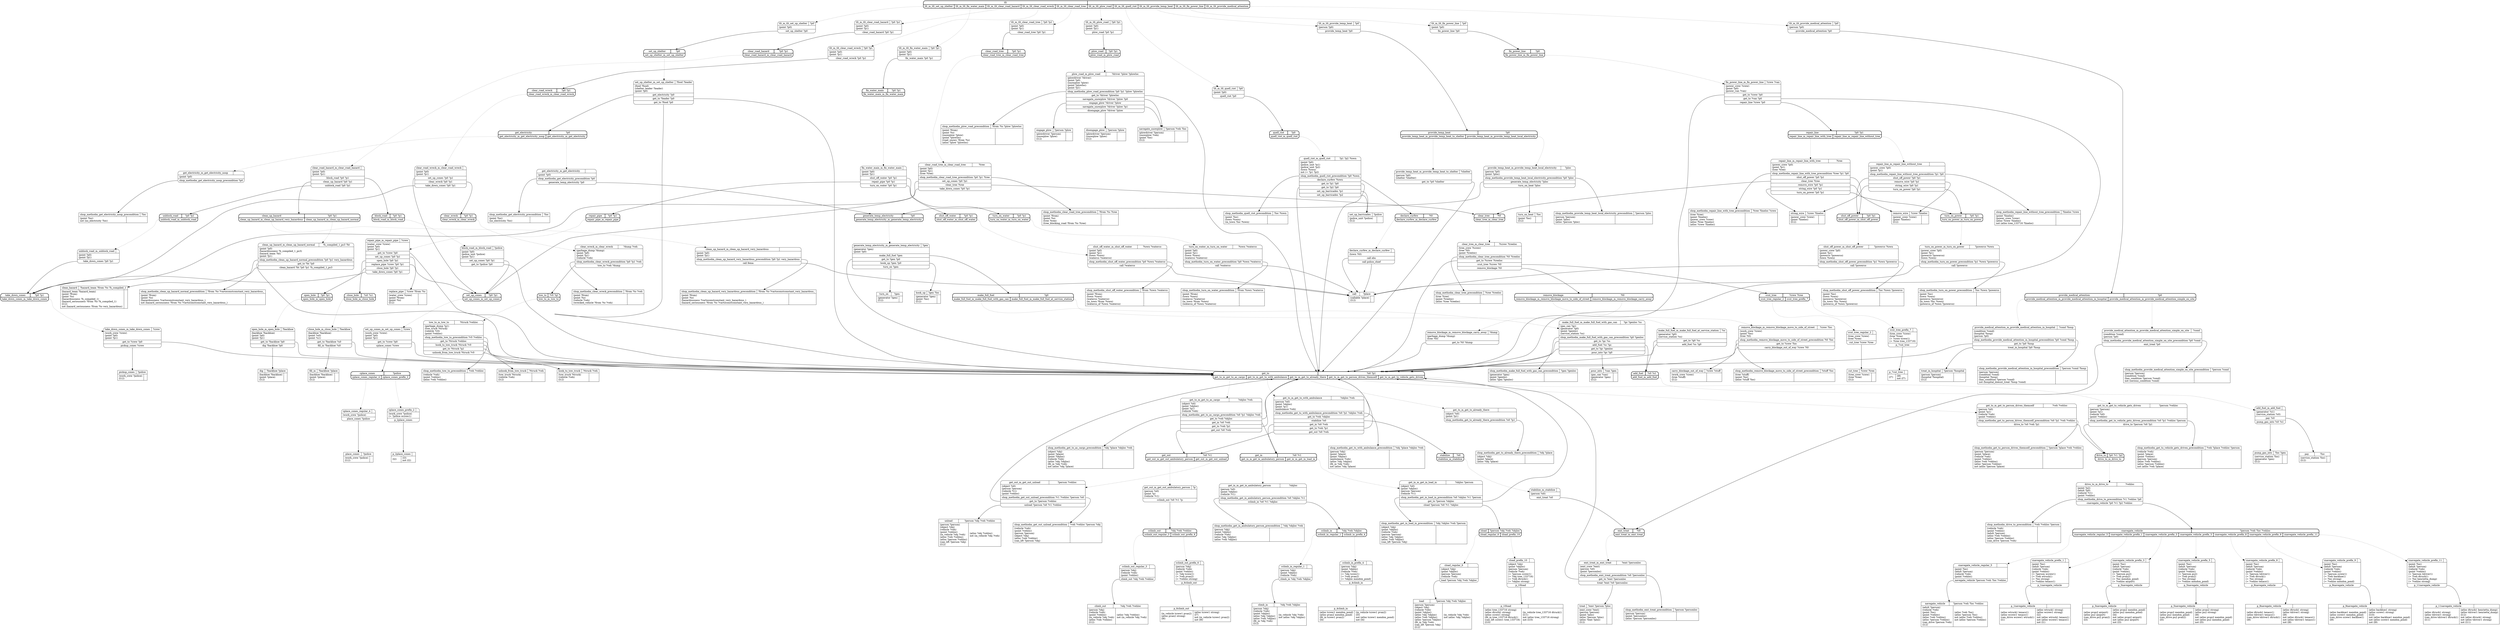 // Generated by Hype
digraph "somedomain" {
  nodesep=1
  ranksep=1
  // Operators
  node [shape=record]
  "navegate_snowplow" [
    label="{{navegate_snowplow|?person ?veh ?loc}|{(plowdriver ?person)\l(snowplow ?veh)\l(point ?loc)\l(l12)\l|}}"
  ]
  "engage_plow" [
    label="{{engage_plow|?person ?plow}|{(plowdriver ?person)\l(snowplow ?plow)\l(l12)\l|}}"
  ]
  "disengage_plow" [
    label="{{disengage_plow|?person ?plow}|{(plowdriver ?person)\l(snowplow ?plow)\l(l12)\l|}}"
  ]
  "navegate_vehicle" [
    label="{{navegate_vehicle|?person ?veh ?loc ?vehloc}|{(adult ?person)\l(vehicle ?veh)\l(point ?loc)\l(point ?vehloc)\l(atloc ?veh ?vehloc)\l(atloc ?person ?vehloc)\l(can_drive ?person ?veh)\l(l12)\l|(atloc ?veh ?loc)\l(atloc ?person ?loc)\lnot (atloc ?veh ?vehloc)\lnot (atloc ?person ?vehloc)\l}}"
  ]
  "climb_in" [
    label="{{climb_in|?obj ?veh ?objloc}|{(person ?obj)\l(vehicle ?veh)\l(point ?objloc)\l(atloc ?obj ?objloc)\l(atloc ?veh ?objloc)\l(fit_in ?obj ?veh)\l(l12)\l|(in_vehicle ?obj ?veh)\lnot (atloc ?obj ?objloc)\l}}"
  ]
  "climb_out" [
    label="{{climb_out|?obj ?veh ?vehloc}|{(person ?obj)\l(vehicle ?veh)\l(point ?vehloc)\l(in_vehicle ?obj ?veh)\l(atloc ?veh ?vehloc)\l(l12)\l|(atloc ?obj ?vehloc)\lnot (in_vehicle ?obj ?veh)\l}}"
  ]
  "load" [
    label="{{load|?person ?obj ?veh ?objloc}|{(person ?person)\l(object ?obj)\l(vehicle ?veh)\l(point ?objloc)\l(atloc ?obj ?objloc)\l(atloc ?veh ?objloc)\l(atloc ?person ?objloc)\l(fit_in ?obj ?veh)\l(can_lift ?person ?obj)\l(l12)\l|(in_vehicle ?obj ?veh)\lnot (atloc ?obj ?objloc)\l}}"
  ]
  "unload" [
    label="{{unload|?person ?obj ?veh ?vehloc}|{(person ?person)\l(object ?obj)\l(vehicle ?veh)\l(point ?vehloc)\l(in_vehicle ?obj ?veh)\l(atloc ?veh ?vehloc)\l(atloc ?person ?vehloc)\l(can_lift ?person ?obj)\l(l12)\l|(atloc ?obj ?vehloc)\lnot (in_vehicle ?obj ?veh)\l}}"
  ]
  "treat" [
    label="{{treat|?emt ?person ?ploc}|{(emt_crew ?emt)\l(person ?person)\l(point ?ploc)\l(atloc ?person ?ploc)\l(atloc ?emt ?ploc)\l(l12)\l|}}"
  ]
  "treat_in_hospital" [
    label="{{treat_in_hospital|?person ?hospital}|{(person ?person)\l(hospital ?hospital)\l(l12)\l|}}"
  ]
  "call" [
    label="{{call|?place}|{(callable ?place)\l(l12)\l|}}"
  ]
  "remove_wire" [
    label="{{remove_wire|?crew ?lineloc}|{(power_crew ?crew)\l(point ?lineloc)\l(l12)\l|}}"
  ]
  "string_wire" [
    label="{{string_wire|?crew ?lineloc}|{(power_crew ?crew)\l(point ?lineloc)\l(l12)\l|}}"
  ]
  "carry_blockage_out_of_way" [
    label="{{carry_blockage_out_of_way|?crew ?stuff}|{(work_crew ?crew)\l(tree ?stuff)\l(l12)\l|}}"
  ]
  "cut_tree" [
    label="{{cut_tree|?crew ?tree}|{(tree_crew ?crew)\l(tree ?tree)\l(l12)\l|}}"
  ]
  "hook_up" [
    label="{{hook_up|?gen ?loc}|{(generator ?gen)\l(point ?loc)\l(l12)\l|}}"
  ]
  "pour_into" [
    label="{{pour_into|?can ?gen}|{(gas_can ?can)\l(generator ?gen)\l(l12)\l|}}"
  ]
  "turn_on" [
    label="{{turn_on|?gen}|{(generator ?gen)\l(l12)\l|}}"
  ]
  "pay" [
    label="{{pay|?loc}|{(service_station ?loc)\l(l12)\l|}}"
  ]
  "pump_gas_into" [
    label="{{pump_gas_into|?loc ?gen}|{(service_station ?loc)\l(generator ?gen)\l(l12)\l|}}"
  ]
  "turn_on_heat" [
    label="{{turn_on_heat|?loc}|{(point ?loc)\l(l12)\l|}}"
  ]
  "set_up_barricades" [
    label="{{set_up_barricades|?police}|{(police_unit ?police)\l(l12)\l|}}"
  ]
  "place_cones" [
    label="{{place_cones|?police}|{(work_crew ?police)\l(l12)\l|}}"
  ]
  "pickup_cones" [
    label="{{pickup_cones|?police}|{(work_crew ?police)\l(l12)\l|}}"
  ]
  "hook_to_tow_truck" [
    label="{{hook_to_tow_truck|?ttruck ?veh}|{(tow_truck ?ttruck)\l(vehicle ?veh)\l(l12)\l|}}"
  ]
  "unhook_from_tow_truck" [
    label="{{unhook_from_tow_truck|?ttruck ?veh}|{(tow_truck ?ttruck)\l(vehicle ?veh)\l(l12)\l|}}"
  ]
  "dig" [
    label="{{dig|?backhoe ?place}|{(backhoe ?backhoe)\l(point ?place)\l(l12)\l|}}"
  ]
  "fill_in" [
    label="{{fill_in|?backhoe ?place}|{(backhoe ?backhoe)\l(point ?place)\l(l12)\l|}}"
  ]
  "replace_pipe" [
    label="{{replace_pipe|?crew ?from ?to}|{(water_crew ?crew)\l(point ?from)\l(point ?to)\l(l12)\l|}}"
  ]
  "clean_hazard" [
    label="{{clean_hazard|?hazard_team ?from ?to ?h_compiled_1}|{(hazard_team ?hazard_team)\l(point ?from)\l(point ?to)\l(hazardousness ?h_compiled_1)\l(hazard_seriousness ?from ?to ?h_compiled_1)\l(l12)\lnot (hazard_seriousness ?from ?to very_hazardous)\l|}}"
  ]
  "p_1navegate_vehicle" [
    label="{{p_1navegate_vehicle|}|{(atloc wtruck1 texaco1)\l(atloc wcrew1 texaco1)\l(can_drive wcrew1 wtruck1)\l(l1)\l|(atloc wtruck1 strong)\l(atloc wcrew1 strong)\l(l2)\lnot (atloc wtruck1 texaco1)\lnot (atloc wcrew1 texaco1)\lnot (l1)\l}}"
  ]
  "p_2place_cones" [
    label="{{p_2place_cones|}|{(l2)\l|(l3)\lnot (l2)\l}}"
  ]
  "p_3navegate_vehicle" [
    label="{{p_3navegate_vehicle|}|{(atloc pvan2 airport)\l(atloc pu2 airport)\l(can_drive pu2 pvan2)\l(l3)\l|(atloc pvan2 mendon_pond)\l(atloc pu2 mendon_pond)\l(l4)\lnot (atloc pvan2 airport)\lnot (atloc pu2 airport)\lnot (l3)\l}}"
  ]
  "p_4climb_in" [
    label="{{p_4climb_in|}|{(atloc tcrew1 mendon_pond)\l(atloc pvan2 mendon_pond)\l(fit_in tcrew1 pvan2)\l(l4)\l|(in_vehicle tcrew1 pvan2)\l(l5)\lnot (atloc tcrew1 mendon_pond)\lnot (l4)\l}}"
  ]
  "p_5navegate_vehicle" [
    label="{{p_5navegate_vehicle|}|{(atloc pvan2 mendon_pond)\l(atloc pu2 mendon_pond)\l(can_drive pu2 pvan2)\l(l5)\l|(atloc pvan2 strong)\l(atloc pu2 strong)\l(l6)\lnot (atloc pvan2 mendon_pond)\lnot (atloc pu2 mendon_pond)\lnot (l5)\l}}"
  ]
  "p_6climb_out" [
    label="{{p_6climb_out|}|{(in_vehicle tcrew1 pvan2)\l(atloc pvan2 strong)\l(l6)\l|(atloc tcrew1 strong)\l(l7)\lnot (in_vehicle tcrew1 pvan2)\lnot (l6)\l}}"
  ]
  "p_7cut_tree" [
    label="{{p_7cut_tree|}|{(l7)\l|(l8)\lnot (l7)\l}}"
  ]
  "p_8navegate_vehicle" [
    label="{{p_8navegate_vehicle|}|{(atloc dtruck1 texaco1)\l(atloc tdriver1 texaco1)\l(can_drive tdriver1 dtruck1)\l(l8)\l|(atloc dtruck1 strong)\l(atloc tdriver1 strong)\l(l9)\lnot (atloc dtruck1 texaco1)\lnot (atloc tdriver1 texaco1)\lnot (l8)\l}}"
  ]
  "p_9navegate_vehicle" [
    label="{{p_9navegate_vehicle|}|{(atloc backhoe1 mendon_pond)\l(atloc ccrew1 mendon_pond)\l(can_drive ccrew1 backhoe1)\l(l9)\l|(atloc backhoe1 strong)\l(atloc ccrew1 strong)\l(l10)\lnot (atloc backhoe1 mendon_pond)\lnot (atloc ccrew1 mendon_pond)\lnot (l9)\l}}"
  ]
  "p_10load" [
    label="{{p_10load|}|{(atloc tree_133716 strong)\l(atloc dtruck1 strong)\l(atloc ccrew1 strong)\l(fit_in tree_133716 dtruck1)\l(can_lift ccrew1 tree_133716)\l(l10)\l|(in_vehicle tree_133716 dtruck1)\l(l11)\lnot (atloc tree_133716 strong)\lnot (l10)\l}}"
  ]
  "p_11navegate_vehicle" [
    label="{{p_11navegate_vehicle|}|{(atloc dtruck1 strong)\l(atloc tdriver1 strong)\l(can_drive tdriver1 dtruck1)\l(l11)\l|(atloc dtruck1 henrietta_dump)\l(atloc tdriver1 henrietta_dump)\l(l12)\lnot (atloc dtruck1 strong)\lnot (atloc tdriver1 strong)\lnot (l11)\l}}"
  ]
  "shop_methodm_clear_road_tree_precondition" [
    label="{{shop_methodm_clear_road_tree_precondition|?from ?to ?tree}|{(point ?from)\l(point ?to)\l(tree ?tree)\l(tree_blocking_road ?from ?to ?tree)\l|}}"
  ]
  "shop_methodm_plow_road_precondition" [
    label="{{shop_methodm_plow_road_precondition|?from ?to ?plow ?plowloc}|{(point ?from)\l(point ?to)\l(snowplow ?plow)\l(point ?plowloc)\l(road_snowy ?from ?to)\l(atloc ?plow ?plowloc)\l|}}"
  ]
  "shop_methodm_quell_riot_precondition" [
    label="{{shop_methodm_quell_riot_precondition|?loc ?town}|{(point ?loc)\l(town ?town)\l(in_town ?loc ?town)\l|}}"
  ]
  "shop_methodm_provide_temp_heat_local_electricity_precondition" [
    label="{{shop_methodm_provide_temp_heat_local_electricity_precondition|?person ?ploc}|{(person ?person)\l(point ?ploc)\l(atloc ?person ?ploc)\l|}}"
  ]
  "shop_methodm_provide_medical_attention_in_hospital_precondition" [
    label="{{shop_methodm_provide_medical_attention_in_hospital_precondition|?person ?cond ?hosp}|{(person ?person)\l(condition ?cond)\l(hospital ?hosp)\l(has_condition ?person ?cond)\lnot (hospital_doesnt_treat ?hosp ?cond)\l|}}"
  ]
  "shop_methodm_provide_medical_attention_simple_on_site_precondition" [
    label="{{shop_methodm_provide_medical_attention_simple_on_site_precondition|?person ?cond}|{(person ?person)\l(condition ?cond)\l(has_condition ?person ?cond)\lnot (serious_condition ?cond)\l|}}"
  ]
  "shop_methodm_clean_up_hazard_very_hazardous_precondition" [
    label="{{shop_methodm_clean_up_hazard_very_hazardous_precondition|?from ?to ?vartoconstconstant_very_hazardous_}|{(point ?from)\l(point ?to)\l(hazardousness ?vartoconstconstant_very_hazardous_)\l(hazard_seriousness ?from ?to ?vartoconstconstant_very_hazardous_)\l|}}"
  ]
  "shop_methodm_clean_up_hazard_normal_precondition" [
    label="{{shop_methodm_clean_up_hazard_normal_precondition|?from ?to ?vartoconstconstant_very_hazardous_}|{(point ?from)\l(point ?to)\l(hazardousness ?vartoconstconstant_very_hazardous_)\lnot (hazard_seriousness ?from ?to ?vartoconstconstant_very_hazardous_)\l|}}"
  ]
  "shop_methodm_get_electricity_noop_precondition" [
    label="{{shop_methodm_get_electricity_noop_precondition|?loc}|{(point ?loc)\lnot (no_electricity ?loc)\l|}}"
  ]
  "shop_methodm_get_electricity_precondition" [
    label="{{shop_methodm_get_electricity_precondition|?loc}|{(point ?loc)\l(no_electricity ?loc)\l|}}"
  ]
  "shop_methodm_clear_wreck_precondition" [
    label="{{shop_methodm_clear_wreck_precondition|?from ?to ?veh}|{(point ?from)\l(point ?to)\l(vehicle ?veh)\l(wrecked_vehicle ?from ?to ?veh)\l|}}"
  ]
  "shop_methodm_tow_to_precondition" [
    label="{{shop_methodm_tow_to_precondition|?veh ?vehloc}|{(vehicle ?veh)\l(point ?vehloc)\l(atloc ?veh ?vehloc)\l|}}"
  ]
  "shop_methodm_clear_tree_precondition" [
    label="{{shop_methodm_clear_tree_precondition|?tree ?treeloc}|{(tree ?tree)\l(point ?treeloc)\l(atloc ?tree ?treeloc)\l|}}"
  ]
  "shop_methodm_remove_blockage_move_to_side_of_street_precondition" [
    label="{{shop_methodm_remove_blockage_move_to_side_of_street_precondition|?stuff ?loc}|{(tree ?stuff)\l(point ?loc)\l(atloc ?stuff ?loc)\l|}}"
  ]
  "shop_methodm_make_full_fuel_with_gas_can_precondition" [
    label="{{shop_methodm_make_full_fuel_with_gas_can_precondition|?gen ?genloc}|{(generator ?gen)\l(point ?genloc)\l(atloc ?gen ?genloc)\l|}}"
  ]
  "shop_methodm_repair_line_with_tree_precondition" [
    label="{{shop_methodm_repair_line_with_tree_precondition|?tree ?lineloc ?crew}|{(tree ?tree)\l(point ?lineloc)\l(power_crew ?crew)\l(atloc ?tree ?lineloc)\l(atloc ?crew ?lineloc)\l|}}"
  ]
  "shop_methodm_repair_line_without_tree_precondition" [
    label="{{shop_methodm_repair_line_without_tree_precondition|?lineloc ?crew}|{(point ?lineloc)\l(power_crew ?crew)\l(atloc ?crew ?lineloc)\lnot (atloc tree_133716 ?lineloc)\l|}}"
  ]
  "shop_methodm_shut_off_power_precondition" [
    label="{{shop_methodm_shut_off_power_precondition|?loc ?town ?powerco}|{(point ?loc)\l(town ?town)\l(powerco ?powerco)\l(in_town ?loc ?town)\l(powerco_of ?town ?powerco)\l|}}"
  ]
  "shop_methodm_turn_on_power_precondition" [
    label="{{shop_methodm_turn_on_power_precondition|?loc ?town ?powerco}|{(point ?loc)\l(town ?town)\l(powerco ?powerco)\l(in_town ?loc ?town)\l(powerco_of ?town ?powerco)\l|}}"
  ]
  "shop_methodm_shut_off_water_precondition" [
    label="{{shop_methodm_shut_off_water_precondition|?from ?town ?waterco}|{(point ?from)\l(town ?town)\l(waterco ?waterco)\l(in_town ?from ?town)\l(waterco_of ?town ?waterco)\l|}}"
  ]
  "shop_methodm_turn_on_water_precondition" [
    label="{{shop_methodm_turn_on_water_precondition|?from ?town ?waterco}|{(point ?from)\l(town ?town)\l(waterco ?waterco)\l(in_town ?from ?town)\l(waterco_of ?town ?waterco)\l|}}"
  ]
  "shop_methodm_emt_treat_precondition" [
    label="{{shop_methodm_emt_treat_precondition|?person ?personloc}|{(person ?person)\l(point ?personloc)\l(atloc ?person ?personloc)\l|}}"
  ]
  "shop_methodm_get_to_already_there_precondition" [
    label="{{shop_methodm_get_to_already_there_precondition|?obj ?place}|{(object ?obj)\l(point ?place)\l(atloc ?obj ?place)\l|}}"
  ]
  "shop_methodm_get_to_person_drives_themself_precondition" [
    label="{{shop_methodm_get_to_person_drives_themself_precondition|?person ?place ?veh ?vehloc}|{(person ?person)\l(point ?place)\l(vehicle ?veh)\l(point ?vehloc)\l(atloc ?veh ?vehloc)\l(atloc ?person ?vehloc)\lnot (atloc ?person ?place)\l|}}"
  ]
  "shop_methodm_get_to_vehicle_gets_driven_precondition" [
    label="{{shop_methodm_get_to_vehicle_gets_driven_precondition|?veh ?place ?vehloc ?person}|{(vehicle ?veh)\l(point ?place)\l(point ?vehloc)\l(person ?person)\l(atloc ?veh ?vehloc)\l(atloc ?person ?vehloc)\lnot (atloc ?veh ?place)\l|}}"
  ]
  "shop_methodm_get_to_as_cargo_precondition" [
    label="{{shop_methodm_get_to_as_cargo_precondition|?obj ?place ?objloc ?veh}|{(object ?obj)\l(point ?place)\l(point ?objloc)\l(vehicle ?veh)\l(atloc ?obj ?objloc)\l(fit_in ?obj ?veh)\lnot (atloc ?obj ?place)\l|}}"
  ]
  "shop_methodm_get_to_with_ambulance_precondition" [
    label="{{shop_methodm_get_to_with_ambulance_precondition|?obj ?place ?objloc ?veh}|{(person ?obj)\l(point ?place)\l(point ?objloc)\l(ambulance ?veh)\l(atloc ?obj ?objloc)\l(fit_in ?obj ?veh)\lnot (atloc ?obj ?place)\l|}}"
  ]
  "shop_methodm_drive_to_precondition" [
    label="{{shop_methodm_drive_to_precondition|?veh ?vehloc ?person}|{(vehicle ?veh)\l(point ?vehloc)\l(adult ?person)\l(atloc ?veh ?vehloc)\l(atloc ?person ?vehloc)\l(can_drive ?person ?veh)\l|}}"
  ]
  "shop_methodm_get_in_ambulatory_person_precondition" [
    label="{{shop_methodm_get_in_ambulatory_person_precondition|?obj ?objloc ?veh}|{(person ?obj)\l(point ?objloc)\l(vehicle ?veh)\l(atloc ?obj ?objloc)\l(atloc ?veh ?objloc)\l|}}"
  ]
  "shop_methodm_get_in_load_in_precondition" [
    label="{{shop_methodm_get_in_load_in_precondition|?obj ?objloc ?veh ?person}|{(object ?obj)\l(point ?objloc)\l(vehicle ?veh)\l(person ?person)\l(atloc ?obj ?objloc)\l(atloc ?veh ?objloc)\l(can_lift ?person ?obj)\l|}}"
  ]
  "shop_methodm_get_out_unload_precondition" [
    label="{{shop_methodm_get_out_unload_precondition|?veh ?vehloc ?person ?obj}|{(vehicle ?veh)\l(point ?vehloc)\l(person ?person)\l(object ?obj)\l(atloc ?veh ?vehloc)\l(can_lift ?person ?obj)\l|}}"
  ]
  // Methods
  node [shape=Mrecord]
  "tlt" [
    style=bold
    label="{{tlt|}|{<n0>tlt_m_tlt_set_up_shelter|<n1>tlt_m_tlt_fix_water_main|<n2>tlt_m_tlt_clear_road_hazard|<n3>tlt_m_tlt_clear_road_wreck|<n4>tlt_m_tlt_clear_road_tree|<n5>tlt_m_tlt_plow_road|<n6>tlt_m_tlt_quell_riot|<n7>tlt_m_tlt_provide_temp_heat|<n8>tlt_m_tlt_fix_power_line|<n9>tlt_m_tlt_provide_medical_attention}}"
  ]
  "label_tlt_m_tlt_set_up_shelter" [
    label="{{tlt_m_tlt_set_up_shelter|?p0}|(point ?p0)\l|<n0>set_up_shelter ?p0}"
  ]
  "tlt":n0 -> "label_tlt_m_tlt_set_up_shelter" [style=dotted]
  "label_tlt_m_tlt_set_up_shelter":n0 -> "set_up_shelter"
  "label_tlt_m_tlt_fix_water_main" [
    label="{{tlt_m_tlt_fix_water_main|?p0 ?p1}|(point ?p0)\l(point ?p1)\l|<n0>fix_water_main ?p0 ?p1}"
  ]
  "tlt":n1 -> "label_tlt_m_tlt_fix_water_main" [style=dotted]
  "label_tlt_m_tlt_fix_water_main":n0 -> "fix_water_main"
  "label_tlt_m_tlt_clear_road_hazard" [
    label="{{tlt_m_tlt_clear_road_hazard|?p0 ?p1}|(point ?p0)\l(point ?p1)\l|<n0>clear_road_hazard ?p0 ?p1}"
  ]
  "tlt":n2 -> "label_tlt_m_tlt_clear_road_hazard" [style=dotted]
  "label_tlt_m_tlt_clear_road_hazard":n0 -> "clear_road_hazard"
  "label_tlt_m_tlt_clear_road_wreck" [
    label="{{tlt_m_tlt_clear_road_wreck|?p0 ?p1}|(point ?p0)\l(point ?p1)\l|<n0>clear_road_wreck ?p0 ?p1}"
  ]
  "tlt":n3 -> "label_tlt_m_tlt_clear_road_wreck" [style=dotted]
  "label_tlt_m_tlt_clear_road_wreck":n0 -> "clear_road_wreck"
  "label_tlt_m_tlt_clear_road_tree" [
    label="{{tlt_m_tlt_clear_road_tree|?p0 ?p1}|(point ?p0)\l(point ?p1)\l|<n0>clear_road_tree ?p0 ?p1}"
  ]
  "tlt":n4 -> "label_tlt_m_tlt_clear_road_tree" [style=dotted]
  "label_tlt_m_tlt_clear_road_tree":n0 -> "clear_road_tree"
  "label_tlt_m_tlt_plow_road" [
    label="{{tlt_m_tlt_plow_road|?p0 ?p1}|(point ?p0)\l(point ?p1)\l|<n0>plow_road ?p0 ?p1}"
  ]
  "tlt":n5 -> "label_tlt_m_tlt_plow_road" [style=dotted]
  "label_tlt_m_tlt_plow_road":n0 -> "plow_road"
  "label_tlt_m_tlt_quell_riot" [
    label="{{tlt_m_tlt_quell_riot|?p0}|(point ?p0)\l|<n0>quell_riot ?p0}"
  ]
  "tlt":n6 -> "label_tlt_m_tlt_quell_riot" [style=dotted]
  "label_tlt_m_tlt_quell_riot":n0 -> "quell_riot"
  "label_tlt_m_tlt_provide_temp_heat" [
    label="{{tlt_m_tlt_provide_temp_heat|?p0}|(person ?p0)\l|<n0>provide_temp_heat ?p0}"
  ]
  "tlt":n7 -> "label_tlt_m_tlt_provide_temp_heat" [style=dotted]
  "label_tlt_m_tlt_provide_temp_heat":n0 -> "provide_temp_heat"
  "label_tlt_m_tlt_fix_power_line" [
    label="{{tlt_m_tlt_fix_power_line|?p0}|(point ?p0)\l|<n0>fix_power_line ?p0}"
  ]
  "tlt":n8 -> "label_tlt_m_tlt_fix_power_line" [style=dotted]
  "label_tlt_m_tlt_fix_power_line":n0 -> "fix_power_line"
  "label_tlt_m_tlt_provide_medical_attention" [
    label="{{tlt_m_tlt_provide_medical_attention|?p0}|(person ?p0)\l|<n0>provide_medical_attention ?p0}"
  ]
  "tlt":n9 -> "label_tlt_m_tlt_provide_medical_attention" [style=dotted]
  "label_tlt_m_tlt_provide_medical_attention":n0 -> "provide_medical_attention"
  "set_up_shelter" [
    style=bold
    label="{{set_up_shelter|?p0}|{<n0>set_up_shelter_m_set_up_shelter}}"
  ]
  "label_set_up_shelter_m_set_up_shelter" [
    label="{{set_up_shelter_m_set_up_shelter|?food ?leader}|(food ?food)\l(shelter_leader ?leader)\l(point ?p0)\l|<n0>get_electricity ?p0|<n1>get_to ?leader ?p0|<n2>get_to ?food ?p0}"
  ]
  "set_up_shelter":n0 -> "label_set_up_shelter_m_set_up_shelter" [style=dotted]
  "label_set_up_shelter_m_set_up_shelter":n0 -> "get_electricity"
  "label_set_up_shelter_m_set_up_shelter":n1 -> "get_to"
  "label_set_up_shelter_m_set_up_shelter":n2 -> "get_to"
  "fix_water_main" [
    style=bold
    label="{{fix_water_main|?p0 ?p1}|{<n0>fix_water_main_m_fix_water_main}}"
  ]
  "label_fix_water_main_m_fix_water_main" [
    label="{{fix_water_main_m_fix_water_main|}|(point ?p0)\l(point ?p1)\l|<n0>shut_off_water ?p0 ?p1|<n1>repair_pipe ?p0 ?p1|<n2>turn_on_water ?p0 ?p1}"
  ]
  "fix_water_main":n0 -> "label_fix_water_main_m_fix_water_main" [style=dotted]
  "label_fix_water_main_m_fix_water_main":n0 -> "shut_off_water"
  "label_fix_water_main_m_fix_water_main":n1 -> "repair_pipe"
  "label_fix_water_main_m_fix_water_main":n2 -> "turn_on_water"
  "clear_road_hazard" [
    style=bold
    label="{{clear_road_hazard|?p0 ?p1}|{<n0>clear_road_hazard_m_clear_road_hazard}}"
  ]
  "label_clear_road_hazard_m_clear_road_hazard" [
    label="{{clear_road_hazard_m_clear_road_hazard|}|(point ?p0)\l(point ?p1)\l|<n0>block_road ?p0 ?p1|<n1>clean_up_hazard ?p0 ?p1|<n2>unblock_road ?p0 ?p1}"
  ]
  "clear_road_hazard":n0 -> "label_clear_road_hazard_m_clear_road_hazard" [style=dotted]
  "label_clear_road_hazard_m_clear_road_hazard":n0 -> "block_road"
  "label_clear_road_hazard_m_clear_road_hazard":n1 -> "clean_up_hazard"
  "label_clear_road_hazard_m_clear_road_hazard":n2 -> "unblock_road"
  "clear_road_wreck" [
    style=bold
    label="{{clear_road_wreck|?p0 ?p1}|{<n0>clear_road_wreck_m_clear_road_wreck}}"
  ]
  "label_clear_road_wreck_m_clear_road_wreck" [
    label="{{clear_road_wreck_m_clear_road_wreck|}|(point ?p0)\l(point ?p1)\l|<n0>set_up_cones ?p0 ?p1|<n1>clear_wreck ?p0 ?p1|<n2>take_down_cones ?p0 ?p1}"
  ]
  "clear_road_wreck":n0 -> "label_clear_road_wreck_m_clear_road_wreck" [style=dotted]
  "label_clear_road_wreck_m_clear_road_wreck":n0 -> "set_up_cones"
  "label_clear_road_wreck_m_clear_road_wreck":n1 -> "clear_wreck"
  "label_clear_road_wreck_m_clear_road_wreck":n2 -> "take_down_cones"
  "clear_road_tree" [
    style=bold
    label="{{clear_road_tree|?p0 ?p1}|{<n0>clear_road_tree_m_clear_road_tree}}"
  ]
  "label_clear_road_tree_m_clear_road_tree" [
    label="{{clear_road_tree_m_clear_road_tree|?tree}|(point ?p0)\l(point ?p1)\l(tree ?tree)\l|<n0>shop_methodm_clear_road_tree_precondition ?p0 ?p1 ?tree|<n1>set_up_cones ?p0 ?p1|<n2>clear_tree ?tree|<n3>take_down_cones ?p0 ?p1}"
  ]
  "clear_road_tree":n0 -> "label_clear_road_tree_m_clear_road_tree" [style=dotted]
  "label_clear_road_tree_m_clear_road_tree":n0 -> "shop_methodm_clear_road_tree_precondition"
  "label_clear_road_tree_m_clear_road_tree":n1 -> "set_up_cones"
  "label_clear_road_tree_m_clear_road_tree":n2 -> "clear_tree"
  "label_clear_road_tree_m_clear_road_tree":n3 -> "take_down_cones"
  "plow_road" [
    style=bold
    label="{{plow_road|?p0 ?p1}|{<n0>plow_road_m_plow_road}}"
  ]
  "label_plow_road_m_plow_road" [
    label="{{plow_road_m_plow_road|?driver ?plow ?plowloc}|(plowdriver ?driver)\l(point ?p0)\l(snowplow ?plow)\l(point ?plowloc)\l(point ?p1)\l|<n0>shop_methodm_plow_road_precondition ?p0 ?p1 ?plow ?plowloc|<n1>get_to ?driver ?plowloc|<n2>navegate_snowplow ?driver ?plow ?p0|<n3>engage_plow ?driver ?plow|<n4>navegate_snowplow ?driver ?plow ?p1|<n5>disengage_plow ?driver ?plow}"
  ]
  "plow_road":n0 -> "label_plow_road_m_plow_road" [style=dotted]
  "label_plow_road_m_plow_road":n0 -> "shop_methodm_plow_road_precondition"
  "label_plow_road_m_plow_road":n1 -> "get_to"
  "label_plow_road_m_plow_road":n2 -> "navegate_snowplow"
  "label_plow_road_m_plow_road":n3 -> "engage_plow"
  "label_plow_road_m_plow_road":n4 -> "navegate_snowplow"
  "label_plow_road_m_plow_road":n5 -> "disengage_plow"
  "quell_riot" [
    style=bold
    label="{{quell_riot|?p0}|{<n0>quell_riot_m_quell_riot}}"
  ]
  "label_quell_riot_m_quell_riot" [
    label="{{quell_riot_m_quell_riot|?p1 ?p2 ?town}|(point ?p0)\l(police_unit ?p1)\l(police_unit ?p2)\l(town ?town)\lnot (= ?p1 ?p2)\l|<n0>shop_methodm_quell_riot_precondition ?p0 ?town|<n1>declare_curfew ?town|<n2>get_to ?p1 ?p0|<n3>get_to ?p2 ?p0|<n4>set_up_barricades ?p1|<n5>set_up_barricades ?p2}"
  ]
  "quell_riot":n0 -> "label_quell_riot_m_quell_riot" [style=dotted]
  "label_quell_riot_m_quell_riot":n0 -> "shop_methodm_quell_riot_precondition"
  "label_quell_riot_m_quell_riot":n1 -> "declare_curfew"
  "label_quell_riot_m_quell_riot":n2 -> "get_to"
  "label_quell_riot_m_quell_riot":n3 -> "get_to"
  "label_quell_riot_m_quell_riot":n4 -> "set_up_barricades"
  "label_quell_riot_m_quell_riot":n5 -> "set_up_barricades"
  "provide_temp_heat" [
    style=bold
    label="{{provide_temp_heat|?p0}|{<n0>provide_temp_heat_m_provide_temp_heat_to_shelter|<n1>provide_temp_heat_m_provide_temp_heat_local_electricity}}"
  ]
  "label_provide_temp_heat_m_provide_temp_heat_to_shelter" [
    label="{{provide_temp_heat_m_provide_temp_heat_to_shelter|?shelter}|(person ?p0)\l(shelter ?shelter)\l|<n0>get_to ?p0 ?shelter}"
  ]
  "provide_temp_heat":n0 -> "label_provide_temp_heat_m_provide_temp_heat_to_shelter" [style=dotted]
  "label_provide_temp_heat_m_provide_temp_heat_to_shelter":n0 -> "get_to"
  "label_provide_temp_heat_m_provide_temp_heat_local_electricity" [
    label="{{provide_temp_heat_m_provide_temp_heat_local_electricity|?ploc}|(person ?p0)\l(point ?ploc)\l|<n0>shop_methodm_provide_temp_heat_local_electricity_precondition ?p0 ?ploc|<n1>generate_temp_electricity ?ploc|<n2>turn_on_heat ?ploc}"
  ]
  "provide_temp_heat":n1 -> "label_provide_temp_heat_m_provide_temp_heat_local_electricity" [style=dotted]
  "label_provide_temp_heat_m_provide_temp_heat_local_electricity":n0 -> "shop_methodm_provide_temp_heat_local_electricity_precondition"
  "label_provide_temp_heat_m_provide_temp_heat_local_electricity":n1 -> "generate_temp_electricity"
  "label_provide_temp_heat_m_provide_temp_heat_local_electricity":n2 -> "turn_on_heat"
  "fix_power_line" [
    style=bold
    label="{{fix_power_line|?p0}|{<n0>fix_power_line_m_fix_power_line}}"
  ]
  "label_fix_power_line_m_fix_power_line" [
    label="{{fix_power_line_m_fix_power_line|?crew ?van}|(power_crew ?crew)\l(point ?p0)\l(power_van ?van)\l|<n0>get_to ?crew ?p0|<n1>get_to ?van ?p0|<n2>repair_line ?crew ?p0}"
  ]
  "fix_power_line":n0 -> "label_fix_power_line_m_fix_power_line" [style=dotted]
  "label_fix_power_line_m_fix_power_line":n0 -> "get_to"
  "label_fix_power_line_m_fix_power_line":n1 -> "get_to"
  "label_fix_power_line_m_fix_power_line":n2 -> "repair_line"
  "provide_medical_attention" [
    style=bold
    label="{{provide_medical_attention|?p0}|{<n0>provide_medical_attention_m_provide_medical_attention_in_hospital|<n1>provide_medical_attention_m_provide_medical_attention_simple_on_site}}"
  ]
  "label_provide_medical_attention_m_provide_medical_attention_in_hospital" [
    label="{{provide_medical_attention_m_provide_medical_attention_in_hospital|?cond ?hosp}|(condition ?cond)\l(hospital ?hosp)\l(person ?p0)\l|<n0>shop_methodm_provide_medical_attention_in_hospital_precondition ?p0 ?cond ?hosp|<n1>get_to ?p0 ?hosp|<n2>treat_in_hospital ?p0 ?hosp}"
  ]
  "provide_medical_attention":n0 -> "label_provide_medical_attention_m_provide_medical_attention_in_hospital" [style=dotted]
  "label_provide_medical_attention_m_provide_medical_attention_in_hospital":n0 -> "shop_methodm_provide_medical_attention_in_hospital_precondition"
  "label_provide_medical_attention_m_provide_medical_attention_in_hospital":n1 -> "get_to"
  "label_provide_medical_attention_m_provide_medical_attention_in_hospital":n2 -> "treat_in_hospital"
  "label_provide_medical_attention_m_provide_medical_attention_simple_on_site" [
    label="{{provide_medical_attention_m_provide_medical_attention_simple_on_site|?cond}|(condition ?cond)\l(person ?p0)\l|<n0>shop_methodm_provide_medical_attention_simple_on_site_precondition ?p0 ?cond|<n1>emt_treat ?p0}"
  ]
  "provide_medical_attention":n1 -> "label_provide_medical_attention_m_provide_medical_attention_simple_on_site" [style=dotted]
  "label_provide_medical_attention_m_provide_medical_attention_simple_on_site":n0 -> "shop_methodm_provide_medical_attention_simple_on_site_precondition"
  "label_provide_medical_attention_m_provide_medical_attention_simple_on_site":n1 -> "emt_treat"
  "turn_on_power" [
    style=bold
    label="{{turn_on_power|?p0 ?p1}|{<n0>turn_on_power_m_turn_on_power}}"
  ]
  "label_turn_on_power_m_turn_on_power" [
    label="{{turn_on_power_m_turn_on_power|?powerco ?town}|(power_crew ?p0)\l(point ?p1)\l(powerco ?powerco)\l(town ?town)\l|<n0>shop_methodm_turn_on_power_precondition ?p1 ?town ?powerco|<n1>call ?powerco}"
  ]
  "turn_on_power":n0 -> "label_turn_on_power_m_turn_on_power" [style=dotted]
  "label_turn_on_power_m_turn_on_power":n0 -> "shop_methodm_turn_on_power_precondition"
  "label_turn_on_power_m_turn_on_power":n1 -> "call"
  "clear_tree" [
    style=bold
    label="{{clear_tree|?t0}|{<n0>clear_tree_m_clear_tree}}"
  ]
  "label_clear_tree_m_clear_tree" [
    label="{{clear_tree_m_clear_tree|?tcrew ?treeloc}|(tree_crew ?tcrew)\l(tree ?t0)\l(point ?treeloc)\l|<n0>shop_methodm_clear_tree_precondition ?t0 ?treeloc|<n1>get_to ?tcrew ?treeloc|<n2>ccut_tree ?tcrew ?t0|<n3>remove_blockage ?t0}"
  ]
  "clear_tree":n0 -> "label_clear_tree_m_clear_tree" [style=dotted]
  "label_clear_tree_m_clear_tree":n0 -> "shop_methodm_clear_tree_precondition"
  "label_clear_tree_m_clear_tree":n1 -> "get_to"
  "label_clear_tree_m_clear_tree":n2 -> "ccut_tree"
  "label_clear_tree_m_clear_tree":n3 -> "remove_blockage"
  "close_hole" [
    style=bold
    label="{{close_hole|?u0 ?u1}|{<n0>close_hole_m_close_hole}}"
  ]
  "label_close_hole_m_close_hole" [
    label="{{close_hole_m_close_hole|?backhoe}|(backhoe ?backhoe)\l(point ?u0)\l(point ?u1)\l|<n0>get_to ?backhoe ?u0|<n1>fill_in ?backhoe ?u0}"
  ]
  "close_hole":n0 -> "label_close_hole_m_close_hole" [style=dotted]
  "label_close_hole_m_close_hole":n0 -> "get_to"
  "label_close_hole_m_close_hole":n1 -> "fill_in"
  "clear_wreck" [
    style=bold
    label="{{clear_wreck|?p0 ?p1}|{<n0>clear_wreck_m_clear_wreck}}"
  ]
  "label_clear_wreck_m_clear_wreck" [
    label="{{clear_wreck_m_clear_wreck|?dump ?veh}|(garbage_dump ?dump)\l(point ?p0)\l(point ?p1)\l(vehicle ?veh)\l|<n0>shop_methodm_clear_wreck_precondition ?p0 ?p1 ?veh|<n1>tow_to ?veh ?dump}"
  ]
  "clear_wreck":n0 -> "label_clear_wreck_m_clear_wreck" [style=dotted]
  "label_clear_wreck_m_clear_wreck":n0 -> "shop_methodm_clear_wreck_precondition"
  "label_clear_wreck_m_clear_wreck":n1 -> "tow_to"
  "set_up_cones" [
    style=bold
    label="{{set_up_cones|?p0 ?p1}|{<n0>set_up_cones_m_set_up_cones}}"
  ]
  "label_set_up_cones_m_set_up_cones" [
    label="{{set_up_cones_m_set_up_cones|?crew}|(work_crew ?crew)\l(point ?p0)\l(point ?p1)\l|<n0>get_to ?crew ?p0|<n1>cplace_cones ?crew}"
  ]
  "set_up_cones":n0 -> "label_set_up_cones_m_set_up_cones" [style=dotted]
  "label_set_up_cones_m_set_up_cones":n0 -> "get_to"
  "label_set_up_cones_m_set_up_cones":n1 -> "cplace_cones"
  "get_in" [
    style=bold
    label="{{get_in|?o0 ?v1}|{<n0>get_in_m_get_in_ambulatory_person|<n1>get_in_m_get_in_load_in}}"
  ]
  "label_get_in_m_get_in_ambulatory_person" [
    label="{{get_in_m_get_in_ambulatory_person|?objloc}|(person ?o0)\l(point ?objloc)\l(vehicle ?v1)\l|<n0>shop_methodm_get_in_ambulatory_person_precondition ?o0 ?objloc ?v1|<n1>cclimb_in ?o0 ?v1 ?objloc}"
  ]
  "get_in":n0 -> "label_get_in_m_get_in_ambulatory_person" [style=dotted]
  "label_get_in_m_get_in_ambulatory_person":n0 -> "shop_methodm_get_in_ambulatory_person_precondition"
  "label_get_in_m_get_in_ambulatory_person":n1 -> "cclimb_in"
  "label_get_in_m_get_in_load_in" [
    label="{{get_in_m_get_in_load_in|?objloc ?person}|(object ?o0)\l(point ?objloc)\l(person ?person)\l(vehicle ?v1)\l|<n0>shop_methodm_get_in_load_in_precondition ?o0 ?objloc ?v1 ?person|<n1>get_to ?person ?objloc|<n2>cload ?person ?o0 ?v1 ?objloc}"
  ]
  "get_in":n1 -> "label_get_in_m_get_in_load_in" [style=dotted]
  "label_get_in_m_get_in_load_in":n0 -> "shop_methodm_get_in_load_in_precondition"
  "label_get_in_m_get_in_load_in":n1 -> "get_to"
  "label_get_in_m_get_in_load_in":n2 -> "cload"
  "get_to" [
    style=bold
    label="{{get_to|?o0 ?p1}|{<n0>get_to_m_get_to_as_cargo|<n1>get_to_m_get_to_with_ambulance|<n2>get_to_m_get_to_already_there|<n3>get_to_m_get_to_person_drives_themself|<n4>get_to_m_get_to_vehicle_gets_driven}}"
  ]
  "label_get_to_m_get_to_as_cargo" [
    label="{{get_to_m_get_to_as_cargo|?objloc ?veh}|(object ?o0)\l(point ?objloc)\l(point ?p1)\l(vehicle ?veh)\l|<n0>shop_methodm_get_to_as_cargo_precondition ?o0 ?p1 ?objloc ?veh|<n1>get_to ?veh ?objloc|<n2>get_in ?o0 ?veh|<n3>get_to ?veh ?p1|<n4>get_out ?o0 ?veh}"
  ]
  "get_to":n0 -> "label_get_to_m_get_to_as_cargo" [style=dotted]
  "label_get_to_m_get_to_as_cargo":n0 -> "shop_methodm_get_to_as_cargo_precondition"
  "label_get_to_m_get_to_as_cargo":n1 -> "get_to"
  "label_get_to_m_get_to_as_cargo":n2 -> "get_in"
  "label_get_to_m_get_to_as_cargo":n3 -> "get_to"
  "label_get_to_m_get_to_as_cargo":n4 -> "get_out"
  "label_get_to_m_get_to_with_ambulance" [
    label="{{get_to_m_get_to_with_ambulance|?objloc ?veh}|(person ?o0)\l(point ?objloc)\l(point ?p1)\l(ambulance ?veh)\l|<n0>shop_methodm_get_to_with_ambulance_precondition ?o0 ?p1 ?objloc ?veh|<n1>get_to ?veh ?objloc|<n2>stabilize ?o0|<n3>get_in ?o0 ?veh|<n4>get_to ?veh ?p1|<n5>get_out ?o0 ?veh}"
  ]
  "get_to":n1 -> "label_get_to_m_get_to_with_ambulance" [style=dotted]
  "label_get_to_m_get_to_with_ambulance":n0 -> "shop_methodm_get_to_with_ambulance_precondition"
  "label_get_to_m_get_to_with_ambulance":n1 -> "get_to"
  "label_get_to_m_get_to_with_ambulance":n2 -> "stabilize"
  "label_get_to_m_get_to_with_ambulance":n3 -> "get_in"
  "label_get_to_m_get_to_with_ambulance":n4 -> "get_to"
  "label_get_to_m_get_to_with_ambulance":n5 -> "get_out"
  "label_get_to_m_get_to_already_there" [
    label="{{get_to_m_get_to_already_there|}|(object ?o0)\l(point ?p1)\l|<n0>shop_methodm_get_to_already_there_precondition ?o0 ?p1}"
  ]
  "get_to":n2 -> "label_get_to_m_get_to_already_there" [style=dotted]
  "label_get_to_m_get_to_already_there":n0 -> "shop_methodm_get_to_already_there_precondition"
  "label_get_to_m_get_to_person_drives_themself" [
    label="{{get_to_m_get_to_person_drives_themself|?veh ?vehloc}|(person ?o0)\l(point ?p1)\l(vehicle ?veh)\l(point ?vehloc)\l|<n0>shop_methodm_get_to_person_drives_themself_precondition ?o0 ?p1 ?veh ?vehloc|<n1>drive_to ?o0 ?veh ?p1}"
  ]
  "get_to":n3 -> "label_get_to_m_get_to_person_drives_themself" [style=dotted]
  "label_get_to_m_get_to_person_drives_themself":n0 -> "shop_methodm_get_to_person_drives_themself_precondition"
  "label_get_to_m_get_to_person_drives_themself":n1 -> "drive_to"
  "label_get_to_m_get_to_vehicle_gets_driven" [
    label="{{get_to_m_get_to_vehicle_gets_driven|?person ?vehloc}|(person ?person)\l(point ?p1)\l(vehicle ?o0)\l(point ?vehloc)\l|<n0>shop_methodm_get_to_vehicle_gets_driven_precondition ?o0 ?p1 ?vehloc ?person|<n1>drive_to ?person ?o0 ?p1}"
  ]
  "get_to":n4 -> "label_get_to_m_get_to_vehicle_gets_driven" [style=dotted]
  "label_get_to_m_get_to_vehicle_gets_driven":n0 -> "shop_methodm_get_to_vehicle_gets_driven_precondition"
  "label_get_to_m_get_to_vehicle_gets_driven":n1 -> "drive_to"
  "remove_blockage" [
    style=bold
    label="{{remove_blockage|?t0}|{<n0>remove_blockage_m_remove_blockage_move_to_side_of_street|<n1>remove_blockage_m_remove_blockage_carry_away}}"
  ]
  "label_remove_blockage_m_remove_blockage_move_to_side_of_street" [
    label="{{remove_blockage_m_remove_blockage_move_to_side_of_street|?crew ?loc}|(work_crew ?crew)\l(point ?loc)\l(tree ?t0)\l|<n0>shop_methodm_remove_blockage_move_to_side_of_street_precondition ?t0 ?loc|<n1>get_to ?crew ?loc|<n2>carry_blockage_out_of_way ?crew ?t0}"
  ]
  "remove_blockage":n0 -> "label_remove_blockage_m_remove_blockage_move_to_side_of_street" [style=dotted]
  "label_remove_blockage_m_remove_blockage_move_to_side_of_street":n0 -> "shop_methodm_remove_blockage_move_to_side_of_street_precondition"
  "label_remove_blockage_m_remove_blockage_move_to_side_of_street":n1 -> "get_to"
  "label_remove_blockage_m_remove_blockage_move_to_side_of_street":n2 -> "carry_blockage_out_of_way"
  "label_remove_blockage_m_remove_blockage_carry_away" [
    label="{{remove_blockage_m_remove_blockage_carry_away|?dump}|(garbage_dump ?dump)\l(tree ?t0)\l|<n0>get_to ?t0 ?dump}"
  ]
  "remove_blockage":n1 -> "label_remove_blockage_m_remove_blockage_carry_away" [style=dotted]
  "label_remove_blockage_m_remove_blockage_carry_away":n0 -> "get_to"
  "block_road" [
    style=bold
    label="{{block_road|?p0 ?p1}|{<n0>block_road_m_block_road}}"
  ]
  "label_block_road_m_block_road" [
    label="{{block_road_m_block_road|?police}|(point ?p0)\l(police_unit ?police)\l(point ?p1)\l|<n0>set_up_cones ?p0 ?p1|<n1>get_to ?police ?p0}"
  ]
  "block_road":n0 -> "label_block_road_m_block_road" [style=dotted]
  "label_block_road_m_block_road":n0 -> "set_up_cones"
  "label_block_road_m_block_road":n1 -> "get_to"
  "take_down_cones" [
    style=bold
    label="{{take_down_cones|?p0 ?p1}|{<n0>take_down_cones_m_take_down_cones}}"
  ]
  "label_take_down_cones_m_take_down_cones" [
    label="{{take_down_cones_m_take_down_cones|?crew}|(work_crew ?crew)\l(point ?p0)\l(point ?p1)\l|<n0>get_to ?crew ?p0|<n1>pickup_cones ?crew}"
  ]
  "take_down_cones":n0 -> "label_take_down_cones_m_take_down_cones" [style=dotted]
  "label_take_down_cones_m_take_down_cones":n0 -> "get_to"
  "label_take_down_cones_m_take_down_cones":n1 -> "pickup_cones"
  "shut_off_power" [
    style=bold
    label="{{shut_off_power|?p0 ?p1}|{<n0>shut_off_power_m_shut_off_power}}"
  ]
  "label_shut_off_power_m_shut_off_power" [
    label="{{shut_off_power_m_shut_off_power|?powerco ?town}|(power_crew ?p0)\l(point ?p1)\l(powerco ?powerco)\l(town ?town)\l|<n0>shop_methodm_shut_off_power_precondition ?p1 ?town ?powerco|<n1>call ?powerco}"
  ]
  "shut_off_power":n0 -> "label_shut_off_power_m_shut_off_power" [style=dotted]
  "label_shut_off_power_m_shut_off_power":n0 -> "shop_methodm_shut_off_power_precondition"
  "label_shut_off_power_m_shut_off_power":n1 -> "call"
  "open_hole" [
    style=bold
    label="{{open_hole|?p0 ?p1}|{<n0>open_hole_m_open_hole}}"
  ]
  "label_open_hole_m_open_hole" [
    label="{{open_hole_m_open_hole|?backhoe}|(backhoe ?backhoe)\l(point ?p0)\l(point ?p1)\l|<n0>get_to ?backhoe ?p0|<n1>dig ?backhoe ?p0}"
  ]
  "open_hole":n0 -> "label_open_hole_m_open_hole" [style=dotted]
  "label_open_hole_m_open_hole":n0 -> "get_to"
  "label_open_hole_m_open_hole":n1 -> "dig"
  "declare_curfew" [
    style=bold
    label="{{declare_curfew|?t0}|{<n0>declare_curfew_m_declare_curfew}}"
  ]
  "label_declare_curfew_m_declare_curfew" [
    label="{{declare_curfew_m_declare_curfew|}|(town ?t0)\l|<n0>call ebs|<n1>call police_chief}"
  ]
  "declare_curfew":n0 -> "label_declare_curfew_m_declare_curfew" [style=dotted]
  "label_declare_curfew_m_declare_curfew":n0 -> "call"
  "label_declare_curfew_m_declare_curfew":n1 -> "call"
  "turn_on_water" [
    style=bold
    label="{{turn_on_water|?p0 ?p1}|{<n0>turn_on_water_m_turn_on_water}}"
  ]
  "label_turn_on_water_m_turn_on_water" [
    label="{{turn_on_water_m_turn_on_water|?town ?waterco}|(point ?p0)\l(point ?p1)\l(town ?town)\l(waterco ?waterco)\l|<n0>shop_methodm_turn_on_water_precondition ?p0 ?town ?waterco|<n1>call ?waterco}"
  ]
  "turn_on_water":n0 -> "label_turn_on_water_m_turn_on_water" [style=dotted]
  "label_turn_on_water_m_turn_on_water":n0 -> "shop_methodm_turn_on_water_precondition"
  "label_turn_on_water_m_turn_on_water":n1 -> "call"
  "shut_off_water" [
    style=bold
    label="{{shut_off_water|?p0 ?p1}|{<n0>shut_off_water_m_shut_off_water}}"
  ]
  "label_shut_off_water_m_shut_off_water" [
    label="{{shut_off_water_m_shut_off_water|?town ?waterco}|(point ?p0)\l(point ?p1)\l(town ?town)\l(waterco ?waterco)\l|<n0>shop_methodm_shut_off_water_precondition ?p0 ?town ?waterco|<n1>call ?waterco}"
  ]
  "shut_off_water":n0 -> "label_shut_off_water_m_shut_off_water" [style=dotted]
  "label_shut_off_water_m_shut_off_water":n0 -> "shop_methodm_shut_off_water_precondition"
  "label_shut_off_water_m_shut_off_water":n1 -> "call"
  "clean_up_hazard" [
    style=bold
    label="{{clean_up_hazard|?p0 ?p1}|{<n0>clean_up_hazard_m_clean_up_hazard_very_hazardous|<n1>clean_up_hazard_m_clean_up_hazard_normal}}"
  ]
  "label_clean_up_hazard_m_clean_up_hazard_very_hazardous" [
    label="{{clean_up_hazard_m_clean_up_hazard_very_hazardous|}|(point ?p0)\l(point ?p1)\l|<n0>shop_methodm_clean_up_hazard_very_hazardous_precondition ?p0 ?p1 very_hazardous|<n1>call fema}"
  ]
  "clean_up_hazard":n0 -> "label_clean_up_hazard_m_clean_up_hazard_very_hazardous" [style=dotted]
  "label_clean_up_hazard_m_clean_up_hazard_very_hazardous":n0 -> "shop_methodm_clean_up_hazard_very_hazardous_precondition"
  "label_clean_up_hazard_m_clean_up_hazard_very_hazardous":n1 -> "call"
  "label_clean_up_hazard_m_clean_up_hazard_normal" [
    label="{{clean_up_hazard_m_clean_up_hazard_normal|?h_compiled_1_ps3 ?ht}|(point ?p0)\l(hazardousness ?h_compiled_1_ps3)\l(hazard_team ?ht)\l(point ?p1)\l|<n0>shop_methodm_clean_up_hazard_normal_precondition ?p0 ?p1 very_hazardous|<n1>get_to ?ht ?p0|<n2>clean_hazard ?ht ?p0 ?p1 ?h_compiled_1_ps3}"
  ]
  "clean_up_hazard":n1 -> "label_clean_up_hazard_m_clean_up_hazard_normal" [style=dotted]
  "label_clean_up_hazard_m_clean_up_hazard_normal":n0 -> "shop_methodm_clean_up_hazard_normal_precondition"
  "label_clean_up_hazard_m_clean_up_hazard_normal":n1 -> "get_to"
  "label_clean_up_hazard_m_clean_up_hazard_normal":n2 -> "clean_hazard"
  "drive_to" [
    style=bold
    label="{{drive_to|?p0 ?v1 ?p2}|{<n0>drive_to_m_drive_to}}"
  ]
  "label_drive_to_m_drive_to" [
    label="{{drive_to_m_drive_to|?vehloc}|(point ?p2)\l(adult ?p0)\l(vehicle ?v1)\l(point ?vehloc)\l|<n0>shop_methodm_drive_to_precondition ?v1 ?vehloc ?p0|<n1>cnavegate_vehicle ?p0 ?v1 ?p2 ?vehloc}"
  ]
  "drive_to":n0 -> "label_drive_to_m_drive_to" [style=dotted]
  "label_drive_to_m_drive_to":n0 -> "shop_methodm_drive_to_precondition"
  "label_drive_to_m_drive_to":n1 -> "cnavegate_vehicle"
  "stabilize" [
    style=bold
    label="{{stabilize|?o0}|{<n0>stabilize_m_stabilize}}"
  ]
  "label_stabilize_m_stabilize" [
    label="{{stabilize_m_stabilize|}|(person ?o0)\l|<n0>emt_treat ?o0}"
  ]
  "stabilize":n0 -> "label_stabilize_m_stabilize" [style=dotted]
  "label_stabilize_m_stabilize":n0 -> "emt_treat"
  "unblock_road" [
    style=bold
    label="{{unblock_road|?p0 ?p1}|{<n0>unblock_road_m_unblock_road}}"
  ]
  "label_unblock_road_m_unblock_road" [
    label="{{unblock_road_m_unblock_road|}|(point ?p0)\l(point ?p1)\l|<n0>take_down_cones ?p0 ?p1}"
  ]
  "unblock_road":n0 -> "label_unblock_road_m_unblock_road" [style=dotted]
  "label_unblock_road_m_unblock_road":n0 -> "take_down_cones"
  "tow_to" [
    style=bold
    label="{{tow_to|?v0 ?g1}|{<n0>tow_to_m_tow_to}}"
  ]
  "label_tow_to_m_tow_to" [
    label="{{tow_to_m_tow_to|?ttruck ?vehloc}|(garbage_dump ?g1)\l(tow_truck ?ttruck)\l(vehicle ?v0)\l(point ?vehloc)\l|<n0>shop_methodm_tow_to_precondition ?v0 ?vehloc|<n1>get_to ?ttruck ?vehloc|<n2>hook_to_tow_truck ?ttruck ?v0|<n3>get_to ?ttruck ?g1|<n4>unhook_from_tow_truck ?ttruck ?v0}"
  ]
  "tow_to":n0 -> "label_tow_to_m_tow_to" [style=dotted]
  "label_tow_to_m_tow_to":n0 -> "shop_methodm_tow_to_precondition"
  "label_tow_to_m_tow_to":n1 -> "get_to"
  "label_tow_to_m_tow_to":n2 -> "hook_to_tow_truck"
  "label_tow_to_m_tow_to":n3 -> "get_to"
  "label_tow_to_m_tow_to":n4 -> "unhook_from_tow_truck"
  "repair_line" [
    style=bold
    label="{{repair_line|?p0 ?p1}|{<n0>repair_line_m_repair_line_with_tree|<n1>repair_line_m_repair_line_without_tree}}"
  ]
  "label_repair_line_m_repair_line_with_tree" [
    label="{{repair_line_m_repair_line_with_tree|?tree}|(power_crew ?p0)\l(point ?p1)\l(tree ?tree)\l|<n0>shop_methodm_repair_line_with_tree_precondition ?tree ?p1 ?p0|<n1>shut_off_power ?p0 ?p1|<n2>clear_tree ?tree|<n3>remove_wire ?p0 ?p1|<n4>string_wire ?p0 ?p1|<n5>turn_on_power ?p0 ?p1}"
  ]
  "repair_line":n0 -> "label_repair_line_m_repair_line_with_tree" [style=dotted]
  "label_repair_line_m_repair_line_with_tree":n0 -> "shop_methodm_repair_line_with_tree_precondition"
  "label_repair_line_m_repair_line_with_tree":n1 -> "shut_off_power"
  "label_repair_line_m_repair_line_with_tree":n2 -> "clear_tree"
  "label_repair_line_m_repair_line_with_tree":n3 -> "remove_wire"
  "label_repair_line_m_repair_line_with_tree":n4 -> "string_wire"
  "label_repair_line_m_repair_line_with_tree":n5 -> "turn_on_power"
  "label_repair_line_m_repair_line_without_tree" [
    label="{{repair_line_m_repair_line_without_tree|}|(power_crew ?p0)\l(point ?p1)\l|<n0>shop_methodm_repair_line_without_tree_precondition ?p1 ?p0|<n1>shut_off_power ?p0 ?p1|<n2>remove_wire ?p0 ?p1|<n3>string_wire ?p0 ?p1|<n4>turn_on_power ?p0 ?p1}"
  ]
  "repair_line":n1 -> "label_repair_line_m_repair_line_without_tree" [style=dotted]
  "label_repair_line_m_repair_line_without_tree":n0 -> "shop_methodm_repair_line_without_tree_precondition"
  "label_repair_line_m_repair_line_without_tree":n1 -> "shut_off_power"
  "label_repair_line_m_repair_line_without_tree":n2 -> "remove_wire"
  "label_repair_line_m_repair_line_without_tree":n3 -> "string_wire"
  "label_repair_line_m_repair_line_without_tree":n4 -> "turn_on_power"
  "add_fuel" [
    style=bold
    label="{{add_fuel|?s0 ?o1}|{<n0>add_fuel_m_add_fuel}}"
  ]
  "label_add_fuel_m_add_fuel" [
    label="{{add_fuel_m_add_fuel|}|(generator ?o1)\l(service_station ?s0)\l|<n0>pay ?s0|<n1>pump_gas_into ?s0 ?o1}"
  ]
  "add_fuel":n0 -> "label_add_fuel_m_add_fuel" [style=dotted]
  "label_add_fuel_m_add_fuel":n0 -> "pay"
  "label_add_fuel_m_add_fuel":n1 -> "pump_gas_into"
  "get_out" [
    style=bold
    label="{{get_out|?o0 ?v1}|{<n0>get_out_m_get_out_ambulatory_person|<n1>get_out_m_get_out_unload}}"
  ]
  "label_get_out_m_get_out_ambulatory_person" [
    label="{{get_out_m_get_out_ambulatory_person|?p}|(person ?o0)\l(point ?p)\l(vehicle ?v1)\l|<n0>cclimb_out ?o0 ?v1 ?p}"
  ]
  "get_out":n0 -> "label_get_out_m_get_out_ambulatory_person" [style=dotted]
  "label_get_out_m_get_out_ambulatory_person":n0 -> "cclimb_out"
  "label_get_out_m_get_out_unload" [
    label="{{get_out_m_get_out_unload|?person ?vehloc}|(object ?o0)\l(person ?person)\l(vehicle ?v1)\l(point ?vehloc)\l|<n0>shop_methodm_get_out_unload_precondition ?v1 ?vehloc ?person ?o0|<n1>get_to ?person ?vehloc|<n2>unload ?person ?o0 ?v1 ?vehloc}"
  ]
  "get_out":n1 -> "label_get_out_m_get_out_unload" [style=dotted]
  "label_get_out_m_get_out_unload":n0 -> "shop_methodm_get_out_unload_precondition"
  "label_get_out_m_get_out_unload":n1 -> "get_to"
  "label_get_out_m_get_out_unload":n2 -> "unload"
  "repair_pipe" [
    style=bold
    label="{{repair_pipe|?p0 ?p1}|{<n0>repair_pipe_m_repair_pipe}}"
  ]
  "label_repair_pipe_m_repair_pipe" [
    label="{{repair_pipe_m_repair_pipe|?crew}|(water_crew ?crew)\l(point ?p0)\l(point ?p1)\l|<n0>get_to ?crew ?p0|<n1>set_up_cones ?p0 ?p1|<n2>open_hole ?p0 ?p1|<n3>replace_pipe ?crew ?p0 ?p1|<n4>close_hole ?p0 ?p1|<n5>take_down_cones ?p0 ?p1}"
  ]
  "repair_pipe":n0 -> "label_repair_pipe_m_repair_pipe" [style=dotted]
  "label_repair_pipe_m_repair_pipe":n0 -> "get_to"
  "label_repair_pipe_m_repair_pipe":n1 -> "set_up_cones"
  "label_repair_pipe_m_repair_pipe":n2 -> "open_hole"
  "label_repair_pipe_m_repair_pipe":n3 -> "replace_pipe"
  "label_repair_pipe_m_repair_pipe":n4 -> "close_hole"
  "label_repair_pipe_m_repair_pipe":n5 -> "take_down_cones"
  "get_electricity" [
    style=bold
    label="{{get_electricity|?p0}|{<n0>get_electricity_m_get_electricity_noop|<n1>get_electricity_m_get_electricity}}"
  ]
  "label_get_electricity_m_get_electricity_noop" [
    label="{{get_electricity_m_get_electricity_noop|}|(point ?p0)\l|<n0>shop_methodm_get_electricity_noop_precondition ?p0}"
  ]
  "get_electricity":n0 -> "label_get_electricity_m_get_electricity_noop" [style=dotted]
  "label_get_electricity_m_get_electricity_noop":n0 -> "shop_methodm_get_electricity_noop_precondition"
  "label_get_electricity_m_get_electricity" [
    label="{{get_electricity_m_get_electricity|}|(point ?p0)\l|<n0>shop_methodm_get_electricity_precondition ?p0|<n1>generate_temp_electricity ?p0}"
  ]
  "get_electricity":n1 -> "label_get_electricity_m_get_electricity" [style=dotted]
  "label_get_electricity_m_get_electricity":n0 -> "shop_methodm_get_electricity_precondition"
  "label_get_electricity_m_get_electricity":n1 -> "generate_temp_electricity"
  "generate_temp_electricity" [
    style=bold
    label="{{generate_temp_electricity|?p0}|{<n0>generate_temp_electricity_m_generate_temp_electricity}}"
  ]
  "label_generate_temp_electricity_m_generate_temp_electricity" [
    label="{{generate_temp_electricity_m_generate_temp_electricity|?gen}|(generator ?gen)\l(point ?p0)\l|<n0>make_full_fuel ?gen|<n1>get_to ?gen ?p0|<n2>hook_up ?gen ?p0|<n3>turn_on ?gen}"
  ]
  "generate_temp_electricity":n0 -> "label_generate_temp_electricity_m_generate_temp_electricity" [style=dotted]
  "label_generate_temp_electricity_m_generate_temp_electricity":n0 -> "make_full_fuel"
  "label_generate_temp_electricity_m_generate_temp_electricity":n1 -> "get_to"
  "label_generate_temp_electricity_m_generate_temp_electricity":n2 -> "hook_up"
  "label_generate_temp_electricity_m_generate_temp_electricity":n3 -> "turn_on"
  "emt_treat" [
    style=bold
    label="{{emt_treat|?o0}|{<n0>emt_treat_m_emt_treat}}"
  ]
  "label_emt_treat_m_emt_treat" [
    label="{{emt_treat_m_emt_treat|?emt ?personloc}|(emt_crew ?emt)\l(person ?o0)\l(point ?personloc)\l|<n0>shop_methodm_emt_treat_precondition ?o0 ?personloc|<n1>get_to ?emt ?personloc|<n2>treat ?emt ?o0 ?personloc}"
  ]
  "emt_treat":n0 -> "label_emt_treat_m_emt_treat" [style=dotted]
  "label_emt_treat_m_emt_treat":n0 -> "shop_methodm_emt_treat_precondition"
  "label_emt_treat_m_emt_treat":n1 -> "get_to"
  "label_emt_treat_m_emt_treat":n2 -> "treat"
  "make_full_fuel" [
    style=bold
    label="{{make_full_fuel|?g0}|{<n0>make_full_fuel_m_make_full_fuel_with_gas_can|<n1>make_full_fuel_m_make_full_fuel_at_service_station}}"
  ]
  "label_make_full_fuel_m_make_full_fuel_with_gas_can" [
    label="{{make_full_fuel_m_make_full_fuel_with_gas_can|?gc ?genloc ?ss}|(gas_can ?gc)\l(generator ?g0)\l(point ?genloc)\l(service_station ?ss)\l|<n0>shop_methodm_make_full_fuel_with_gas_can_precondition ?g0 ?genloc|<n1>get_to ?gc ?ss|<n2>add_fuel ?ss ?gc|<n3>get_to ?gc ?genloc|<n4>pour_into ?gc ?g0}"
  ]
  "make_full_fuel":n0 -> "label_make_full_fuel_m_make_full_fuel_with_gas_can" [style=dotted]
  "label_make_full_fuel_m_make_full_fuel_with_gas_can":n0 -> "shop_methodm_make_full_fuel_with_gas_can_precondition"
  "label_make_full_fuel_m_make_full_fuel_with_gas_can":n1 -> "get_to"
  "label_make_full_fuel_m_make_full_fuel_with_gas_can":n2 -> "add_fuel"
  "label_make_full_fuel_m_make_full_fuel_with_gas_can":n3 -> "get_to"
  "label_make_full_fuel_m_make_full_fuel_with_gas_can":n4 -> "pour_into"
  "label_make_full_fuel_m_make_full_fuel_at_service_station" [
    label="{{make_full_fuel_m_make_full_fuel_at_service_station|?ss}|(generator ?g0)\l(service_station ?ss)\l|<n0>get_to ?g0 ?ss|<n1>add_fuel ?ss ?g0}"
  ]
  "make_full_fuel":n1 -> "label_make_full_fuel_m_make_full_fuel_at_service_station" [style=dotted]
  "label_make_full_fuel_m_make_full_fuel_at_service_station":n0 -> "get_to"
  "label_make_full_fuel_m_make_full_fuel_at_service_station":n1 -> "add_fuel"
  "cnavegate_vehicle" [
    style=bold
    label="{{cnavegate_vehicle|?person ?veh ?loc ?vehloc}|{<n0>cnavegate_vehicle_regular_5|<n1>cnavegate_vehicle_prefix_1|<n2>cnavegate_vehicle_prefix_3|<n3>cnavegate_vehicle_prefix_5|<n4>cnavegate_vehicle_prefix_8|<n5>cnavegate_vehicle_prefix_9|<n6>cnavegate_vehicle_prefix_11}}"
  ]
  "label_cnavegate_vehicle_regular_5" [
    label="{{cnavegate_vehicle_regular_5|}|(point ?loc)\l(adult ?person)\l(vehicle ?veh)\l(point ?vehloc)\l|<n0>navegate_vehicle ?person ?veh ?loc ?vehloc}"
  ]
  "cnavegate_vehicle":n0 -> "label_cnavegate_vehicle_regular_5" [style=dotted]
  "label_cnavegate_vehicle_regular_5":n0 -> "navegate_vehicle"
  "label_cnavegate_vehicle_prefix_1" [
    label="{{cnavegate_vehicle_prefix_1|}|(point ?loc)\l(adult ?person)\l(vehicle ?veh)\l(point ?vehloc)\l(= ?person wcrew1)\l(= ?veh wtruck1)\l(= ?loc strong)\l(= ?vehloc texaco1)\l|<n0>p_1navegate_vehicle}"
  ]
  "cnavegate_vehicle":n1 -> "label_cnavegate_vehicle_prefix_1" [style=dotted]
  "label_cnavegate_vehicle_prefix_1":n0 -> "p_1navegate_vehicle"
  "label_cnavegate_vehicle_prefix_3" [
    label="{{cnavegate_vehicle_prefix_3|}|(point ?loc)\l(adult ?person)\l(vehicle ?veh)\l(point ?vehloc)\l(= ?person pu2)\l(= ?veh pvan2)\l(= ?loc mendon_pond)\l(= ?vehloc airport)\l|<n0>p_3navegate_vehicle}"
  ]
  "cnavegate_vehicle":n2 -> "label_cnavegate_vehicle_prefix_3" [style=dotted]
  "label_cnavegate_vehicle_prefix_3":n0 -> "p_3navegate_vehicle"
  "label_cnavegate_vehicle_prefix_5" [
    label="{{cnavegate_vehicle_prefix_5|}|(point ?loc)\l(adult ?person)\l(vehicle ?veh)\l(point ?vehloc)\l(= ?person pu2)\l(= ?veh pvan2)\l(= ?loc strong)\l(= ?vehloc mendon_pond)\l|<n0>p_5navegate_vehicle}"
  ]
  "cnavegate_vehicle":n3 -> "label_cnavegate_vehicle_prefix_5" [style=dotted]
  "label_cnavegate_vehicle_prefix_5":n0 -> "p_5navegate_vehicle"
  "label_cnavegate_vehicle_prefix_8" [
    label="{{cnavegate_vehicle_prefix_8|}|(point ?loc)\l(adult ?person)\l(vehicle ?veh)\l(point ?vehloc)\l(= ?person tdriver1)\l(= ?veh dtruck1)\l(= ?loc strong)\l(= ?vehloc texaco1)\l|<n0>p_8navegate_vehicle}"
  ]
  "cnavegate_vehicle":n4 -> "label_cnavegate_vehicle_prefix_8" [style=dotted]
  "label_cnavegate_vehicle_prefix_8":n0 -> "p_8navegate_vehicle"
  "label_cnavegate_vehicle_prefix_9" [
    label="{{cnavegate_vehicle_prefix_9|}|(point ?loc)\l(adult ?person)\l(vehicle ?veh)\l(point ?vehloc)\l(= ?person ccrew1)\l(= ?veh backhoe1)\l(= ?loc strong)\l(= ?vehloc mendon_pond)\l|<n0>p_9navegate_vehicle}"
  ]
  "cnavegate_vehicle":n5 -> "label_cnavegate_vehicle_prefix_9" [style=dotted]
  "label_cnavegate_vehicle_prefix_9":n0 -> "p_9navegate_vehicle"
  "label_cnavegate_vehicle_prefix_11" [
    label="{{cnavegate_vehicle_prefix_11|}|(point ?loc)\l(adult ?person)\l(vehicle ?veh)\l(point ?vehloc)\l(= ?person tdriver1)\l(= ?veh dtruck1)\l(= ?loc henrietta_dump)\l(= ?vehloc strong)\l|<n0>p_11navegate_vehicle}"
  ]
  "cnavegate_vehicle":n6 -> "label_cnavegate_vehicle_prefix_11" [style=dotted]
  "label_cnavegate_vehicle_prefix_11":n0 -> "p_11navegate_vehicle"
  "cclimb_in" [
    style=bold
    label="{{cclimb_in|?obj ?veh ?objloc}|{<n0>cclimb_in_regular_1|<n1>cclimb_in_prefix_4}}"
  ]
  "label_cclimb_in_regular_1" [
    label="{{cclimb_in_regular_1|}|(person ?obj)\l(point ?objloc)\l(vehicle ?veh)\l|<n0>climb_in ?obj ?veh ?objloc}"
  ]
  "cclimb_in":n0 -> "label_cclimb_in_regular_1" [style=dotted]
  "label_cclimb_in_regular_1":n0 -> "climb_in"
  "label_cclimb_in_prefix_4" [
    label="{{cclimb_in_prefix_4|}|(person ?obj)\l(point ?objloc)\l(vehicle ?veh)\l(= ?obj tcrew1)\l(= ?veh pvan2)\l(= ?objloc mendon_pond)\l|<n0>p_4climb_in}"
  ]
  "cclimb_in":n1 -> "label_cclimb_in_prefix_4" [style=dotted]
  "label_cclimb_in_prefix_4":n0 -> "p_4climb_in"
  "cload" [
    style=bold
    label="{{cload|?person ?obj ?veh ?objloc}|{<n0>cload_regular_6|<n1>cload_prefix_10}}"
  ]
  "label_cload_regular_6" [
    label="{{cload_regular_6|}|(object ?obj)\l(point ?objloc)\l(person ?person)\l(vehicle ?veh)\l|<n0>load ?person ?obj ?veh ?objloc}"
  ]
  "cload":n0 -> "label_cload_regular_6" [style=dotted]
  "label_cload_regular_6":n0 -> "load"
  "label_cload_prefix_10" [
    label="{{cload_prefix_10|}|(object ?obj)\l(point ?objloc)\l(person ?person)\l(vehicle ?veh)\l(= ?person ccrew1)\l(= ?obj tree_133716)\l(= ?veh dtruck1)\l(= ?objloc strong)\l|<n0>p_10load}"
  ]
  "cload":n1 -> "label_cload_prefix_10" [style=dotted]
  "label_cload_prefix_10":n0 -> "p_10load"
  "cplace_cones" [
    style=bold
    label="{{cplace_cones|?police}|{<n0>cplace_cones_regular_4|<n1>cplace_cones_prefix_2}}"
  ]
  "label_cplace_cones_regular_4" [
    label="{{cplace_cones_regular_4|}|(work_crew ?police)\l|<n0>place_cones ?police}"
  ]
  "cplace_cones":n0 -> "label_cplace_cones_regular_4" [style=dotted]
  "label_cplace_cones_regular_4":n0 -> "place_cones"
  "label_cplace_cones_prefix_2" [
    label="{{cplace_cones_prefix_2|}|(work_crew ?police)\l(= ?police wcrew1)\l|<n0>p_2place_cones}"
  ]
  "cplace_cones":n1 -> "label_cplace_cones_prefix_2" [style=dotted]
  "label_cplace_cones_prefix_2":n0 -> "p_2place_cones"
  "cclimb_out" [
    style=bold
    label="{{cclimb_out|?obj ?veh ?vehloc}|{<n0>cclimb_out_regular_3|<n1>cclimb_out_prefix_6}}"
  ]
  "label_cclimb_out_regular_3" [
    label="{{cclimb_out_regular_3|}|(person ?obj)\l(vehicle ?veh)\l(point ?vehloc)\l|<n0>climb_out ?obj ?veh ?vehloc}"
  ]
  "cclimb_out":n0 -> "label_cclimb_out_regular_3" [style=dotted]
  "label_cclimb_out_regular_3":n0 -> "climb_out"
  "label_cclimb_out_prefix_6" [
    label="{{cclimb_out_prefix_6|}|(person ?obj)\l(vehicle ?veh)\l(point ?vehloc)\l(= ?obj tcrew1)\l(= ?veh pvan2)\l(= ?vehloc strong)\l|<n0>p_6climb_out}"
  ]
  "cclimb_out":n1 -> "label_cclimb_out_prefix_6" [style=dotted]
  "label_cclimb_out_prefix_6":n0 -> "p_6climb_out"
  "ccut_tree" [
    style=bold
    label="{{ccut_tree|?crew ?tree}|{<n0>ccut_tree_regular_2|<n1>ccut_tree_prefix_7}}"
  ]
  "label_ccut_tree_regular_2" [
    label="{{ccut_tree_regular_2|}|(tree_crew ?crew)\l(tree ?tree)\l|<n0>cut_tree ?crew ?tree}"
  ]
  "ccut_tree":n0 -> "label_ccut_tree_regular_2" [style=dotted]
  "label_ccut_tree_regular_2":n0 -> "cut_tree"
  "label_ccut_tree_prefix_7" [
    label="{{ccut_tree_prefix_7|}|(tree_crew ?crew)\l(tree ?tree)\l(= ?crew tcrew1)\l(= ?tree tree_133716)\l|<n0>p_7cut_tree}"
  ]
  "ccut_tree":n1 -> "label_ccut_tree_prefix_7" [style=dotted]
  "label_ccut_tree_prefix_7":n0 -> "p_7cut_tree"
}